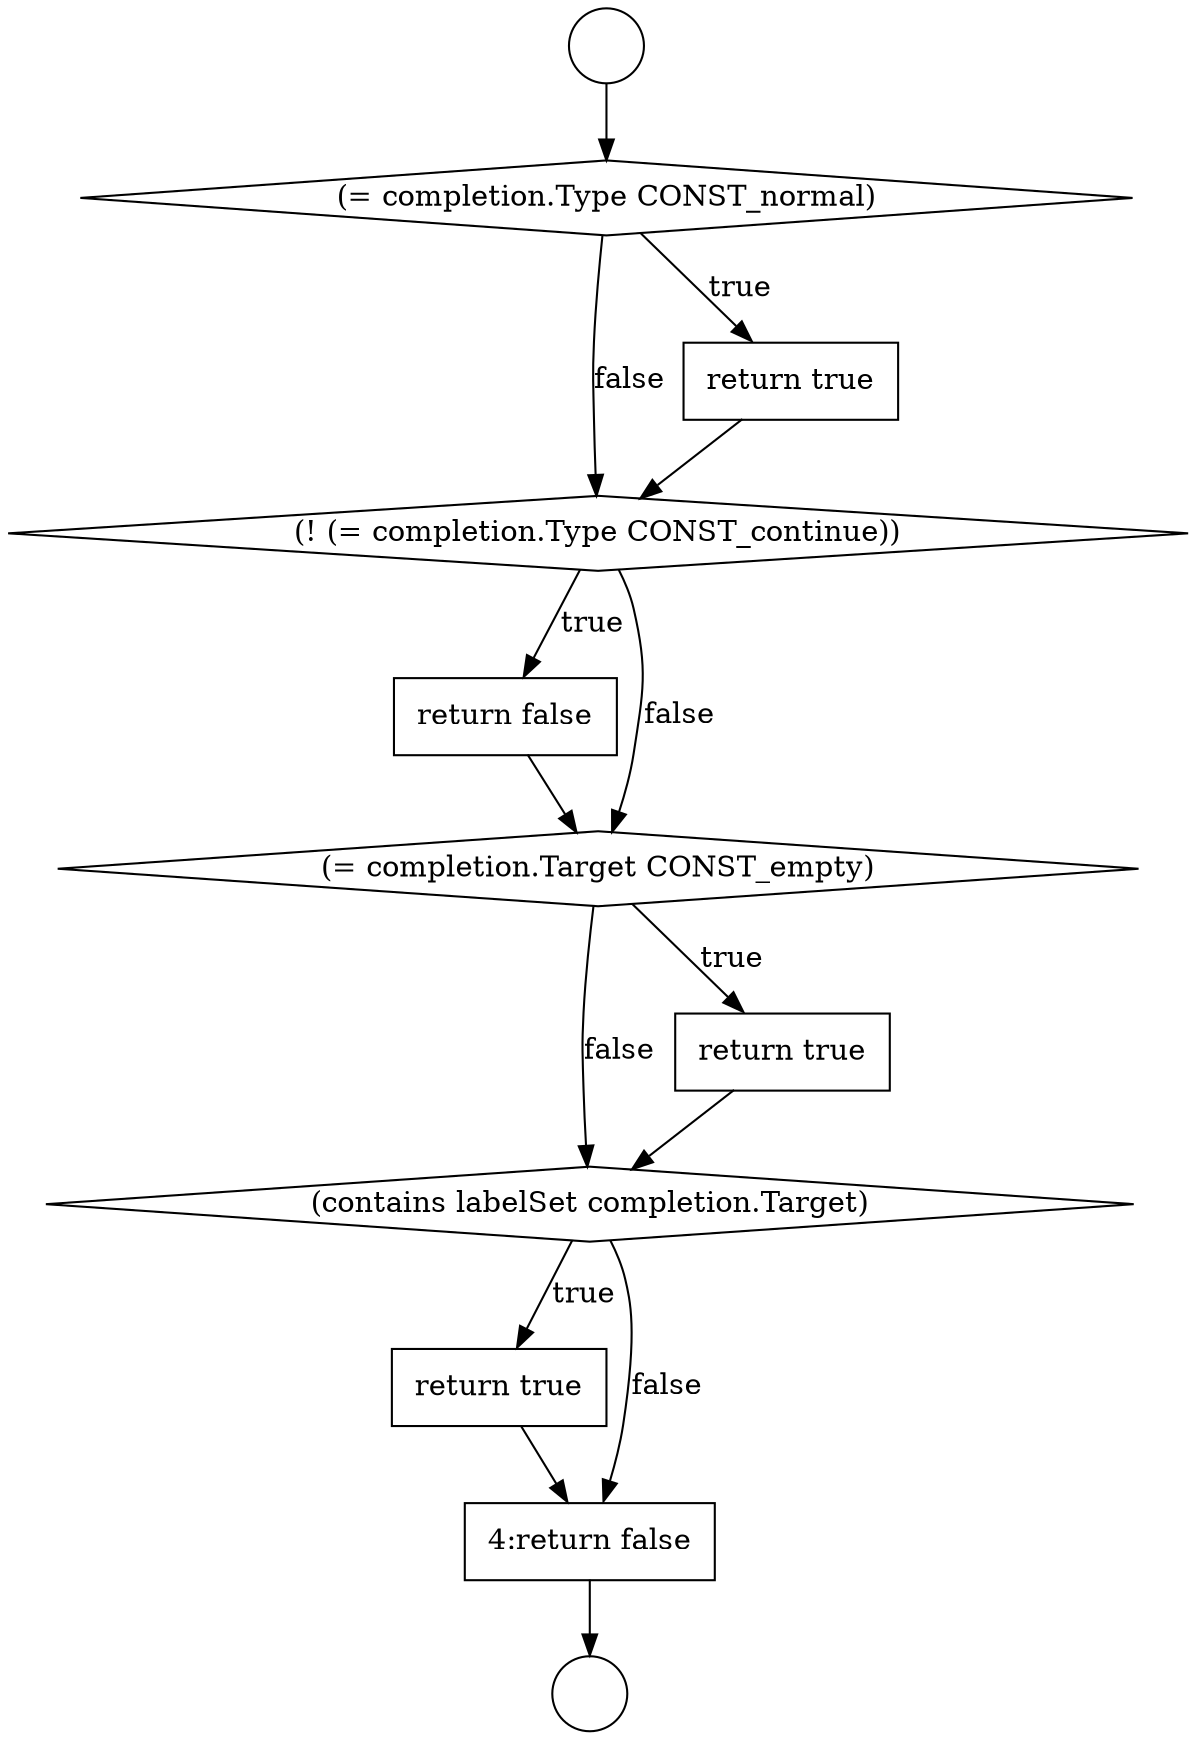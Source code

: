 digraph {
  node6263 [shape=diamond, label=<<font color="black">(contains labelSet completion.Target)</font>> color="black" fillcolor="white" style=filled]
  node6259 [shape=diamond, label=<<font color="black">(! (= completion.Type CONST_continue))</font>> color="black" fillcolor="white" style=filled]
  node6264 [shape=none, margin=0, label=<<font color="black">
    <table border="0" cellborder="1" cellspacing="0" cellpadding="10">
      <tr><td align="left">return true</td></tr>
    </table>
  </font>> color="black" fillcolor="white" style=filled]
  node6256 [shape=circle label=" " color="black" fillcolor="white" style=filled]
  node6260 [shape=none, margin=0, label=<<font color="black">
    <table border="0" cellborder="1" cellspacing="0" cellpadding="10">
      <tr><td align="left">return false</td></tr>
    </table>
  </font>> color="black" fillcolor="white" style=filled]
  node6261 [shape=diamond, label=<<font color="black">(= completion.Target CONST_empty)</font>> color="black" fillcolor="white" style=filled]
  node6255 [shape=circle label=" " color="black" fillcolor="white" style=filled]
  node6262 [shape=none, margin=0, label=<<font color="black">
    <table border="0" cellborder="1" cellspacing="0" cellpadding="10">
      <tr><td align="left">return true</td></tr>
    </table>
  </font>> color="black" fillcolor="white" style=filled]
  node6257 [shape=diamond, label=<<font color="black">(= completion.Type CONST_normal)</font>> color="black" fillcolor="white" style=filled]
  node6258 [shape=none, margin=0, label=<<font color="black">
    <table border="0" cellborder="1" cellspacing="0" cellpadding="10">
      <tr><td align="left">return true</td></tr>
    </table>
  </font>> color="black" fillcolor="white" style=filled]
  node6265 [shape=none, margin=0, label=<<font color="black">
    <table border="0" cellborder="1" cellspacing="0" cellpadding="10">
      <tr><td align="left">4:return false</td></tr>
    </table>
  </font>> color="black" fillcolor="white" style=filled]
  node6260 -> node6261 [ color="black"]
  node6257 -> node6258 [label=<<font color="black">true</font>> color="black"]
  node6257 -> node6259 [label=<<font color="black">false</font>> color="black"]
  node6261 -> node6262 [label=<<font color="black">true</font>> color="black"]
  node6261 -> node6263 [label=<<font color="black">false</font>> color="black"]
  node6264 -> node6265 [ color="black"]
  node6259 -> node6260 [label=<<font color="black">true</font>> color="black"]
  node6259 -> node6261 [label=<<font color="black">false</font>> color="black"]
  node6258 -> node6259 [ color="black"]
  node6262 -> node6263 [ color="black"]
  node6265 -> node6256 [ color="black"]
  node6263 -> node6264 [label=<<font color="black">true</font>> color="black"]
  node6263 -> node6265 [label=<<font color="black">false</font>> color="black"]
  node6255 -> node6257 [ color="black"]
}

